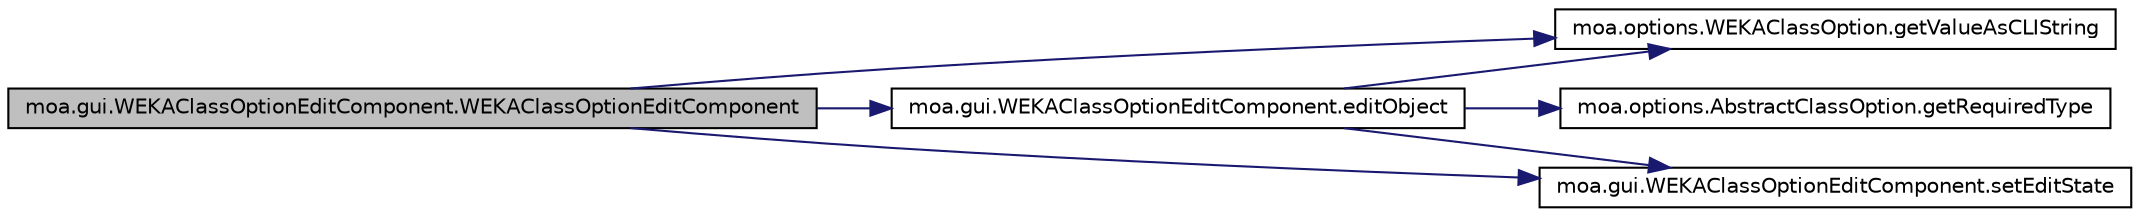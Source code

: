 digraph G
{
  edge [fontname="Helvetica",fontsize="10",labelfontname="Helvetica",labelfontsize="10"];
  node [fontname="Helvetica",fontsize="10",shape=record];
  rankdir=LR;
  Node1 [label="moa.gui.WEKAClassOptionEditComponent.WEKAClassOptionEditComponent",height=0.2,width=0.4,color="black", fillcolor="grey75", style="filled" fontcolor="black"];
  Node1 -> Node2 [color="midnightblue",fontsize="10",style="solid",fontname="Helvetica"];
  Node2 [label="moa.gui.WEKAClassOptionEditComponent.editObject",height=0.2,width=0.4,color="black", fillcolor="white", style="filled",URL="$classmoa_1_1gui_1_1WEKAClassOptionEditComponent.html#a55dd4b5b7f205ae30e07143df812844d"];
  Node2 -> Node3 [color="midnightblue",fontsize="10",style="solid",fontname="Helvetica"];
  Node3 [label="moa.options.AbstractClassOption.getRequiredType",height=0.2,width=0.4,color="black", fillcolor="white", style="filled",URL="$classmoa_1_1options_1_1AbstractClassOption.html#ae597550ead9bc0dad31d574004859751",tooltip="Gets the class type of this option."];
  Node2 -> Node4 [color="midnightblue",fontsize="10",style="solid",fontname="Helvetica"];
  Node4 [label="moa.options.WEKAClassOption.getValueAsCLIString",height=0.2,width=0.4,color="black", fillcolor="white", style="filled",URL="$classmoa_1_1options_1_1WEKAClassOption.html#ac3ba566082cb2e21f92ff8bd99196fd8",tooltip="Gets the value of a Command Line Interface text as a string."];
  Node2 -> Node5 [color="midnightblue",fontsize="10",style="solid",fontname="Helvetica"];
  Node5 [label="moa.gui.WEKAClassOptionEditComponent.setEditState",height=0.2,width=0.4,color="black", fillcolor="white", style="filled",URL="$classmoa_1_1gui_1_1WEKAClassOptionEditComponent.html#a18c2e3a6a5a20fe016111302b0bf96a5",tooltip="Sets the state of the component."];
  Node1 -> Node4 [color="midnightblue",fontsize="10",style="solid",fontname="Helvetica"];
  Node1 -> Node5 [color="midnightblue",fontsize="10",style="solid",fontname="Helvetica"];
}
